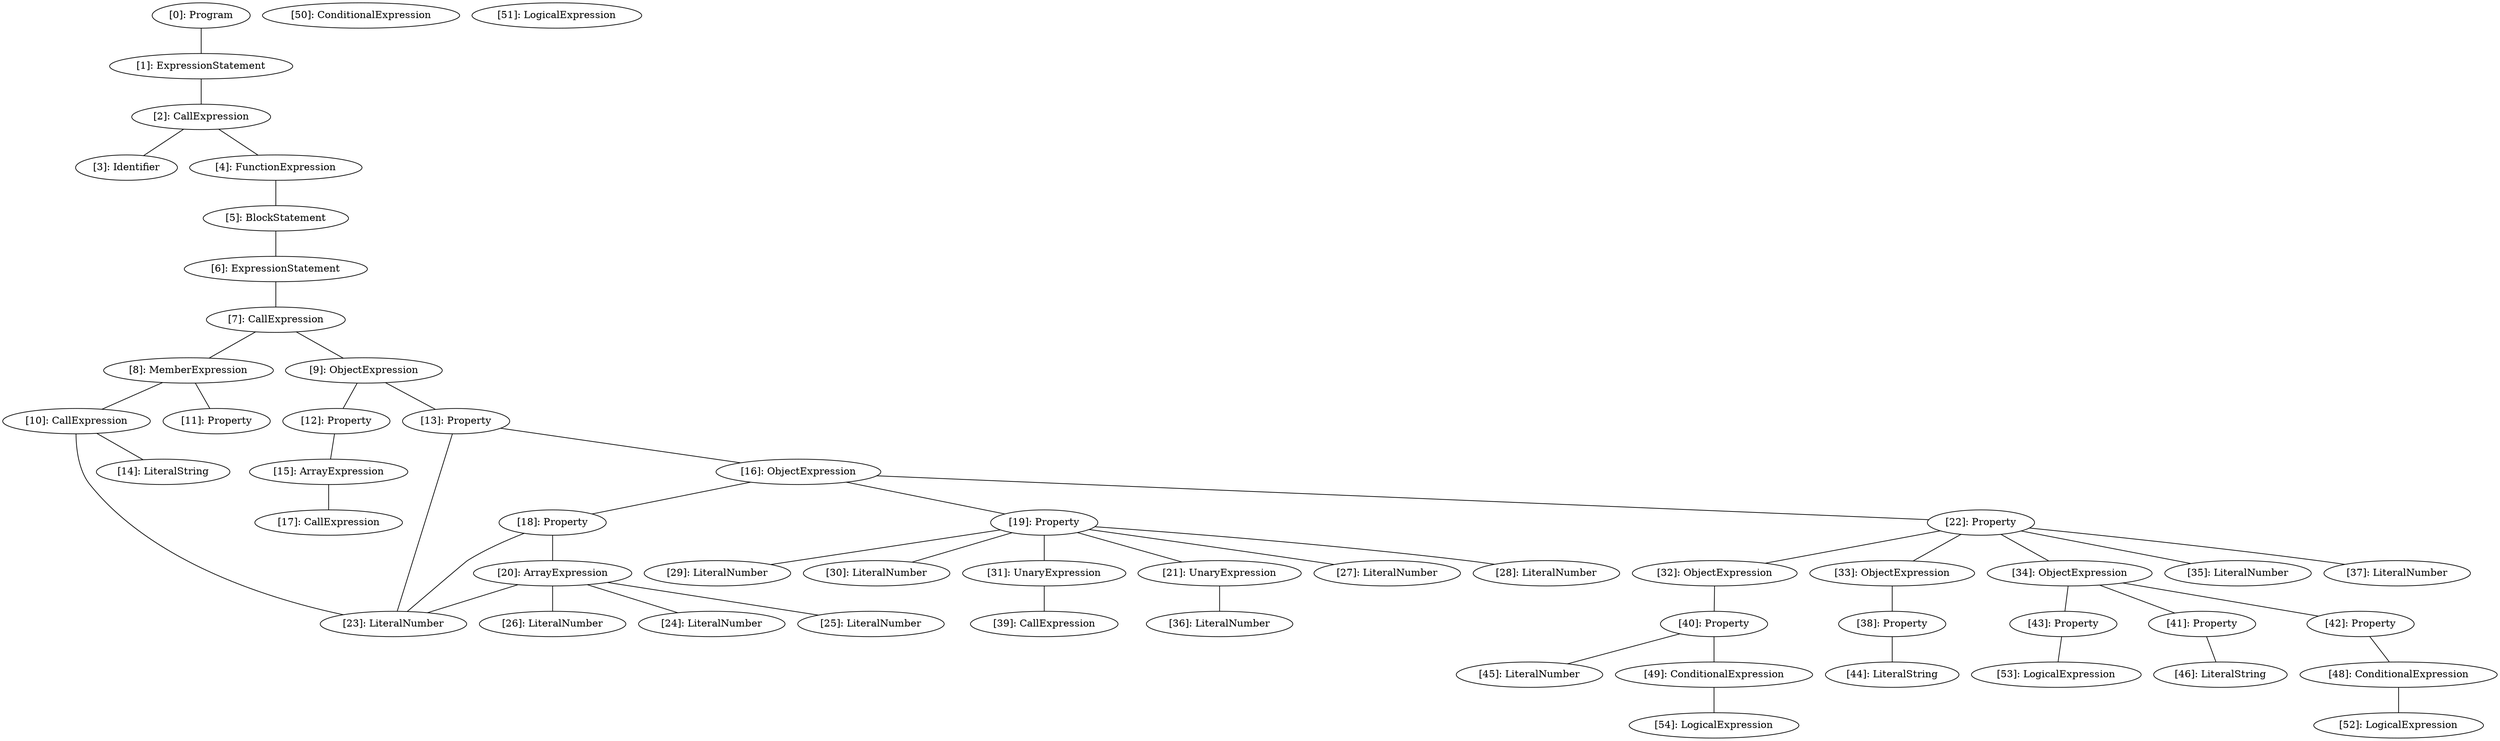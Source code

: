 // Result
graph {
	0 [label="[0]: Program"]
	1 [label="[1]: ExpressionStatement"]
	2 [label="[2]: CallExpression"]
	3 [label="[3]: Identifier"]
	4 [label="[4]: FunctionExpression"]
	5 [label="[5]: BlockStatement"]
	6 [label="[6]: ExpressionStatement"]
	7 [label="[7]: CallExpression"]
	8 [label="[8]: MemberExpression"]
	9 [label="[9]: ObjectExpression"]
	10 [label="[10]: CallExpression"]
	11 [label="[11]: Property"]
	12 [label="[12]: Property"]
	13 [label="[13]: Property"]
	14 [label="[14]: LiteralString"]
	15 [label="[15]: ArrayExpression"]
	16 [label="[16]: ObjectExpression"]
	17 [label="[17]: CallExpression"]
	18 [label="[18]: Property"]
	19 [label="[19]: Property"]
	20 [label="[20]: ArrayExpression"]
	21 [label="[21]: UnaryExpression"]
	22 [label="[22]: Property"]
	23 [label="[23]: LiteralNumber"]
	24 [label="[24]: LiteralNumber"]
	25 [label="[25]: LiteralNumber"]
	26 [label="[26]: LiteralNumber"]
	27 [label="[27]: LiteralNumber"]
	28 [label="[28]: LiteralNumber"]
	29 [label="[29]: LiteralNumber"]
	30 [label="[30]: LiteralNumber"]
	31 [label="[31]: UnaryExpression"]
	32 [label="[32]: ObjectExpression"]
	33 [label="[33]: ObjectExpression"]
	34 [label="[34]: ObjectExpression"]
	35 [label="[35]: LiteralNumber"]
	36 [label="[36]: LiteralNumber"]
	37 [label="[37]: LiteralNumber"]
	38 [label="[38]: Property"]
	39 [label="[39]: CallExpression"]
	40 [label="[40]: Property"]
	41 [label="[41]: Property"]
	42 [label="[42]: Property"]
	43 [label="[43]: Property"]
	44 [label="[44]: LiteralString"]
	45 [label="[45]: LiteralNumber"]
	46 [label="[46]: LiteralString"]
	48 [label="[48]: ConditionalExpression"]
	49 [label="[49]: ConditionalExpression"]
	50 [label="[50]: ConditionalExpression"]
	51 [label="[51]: LogicalExpression"]
	52 [label="[52]: LogicalExpression"]
	53 [label="[53]: LogicalExpression"]
	54 [label="[54]: LogicalExpression"]
	0 -- 1
	1 -- 2
	2 -- 3
	2 -- 4
	4 -- 5
	5 -- 6
	6 -- 7
	7 -- 8
	7 -- 9
	8 -- 10
	8 -- 11
	9 -- 12
	9 -- 13
	10 -- 14
	10 -- 23
	12 -- 15
	13 -- 16
	13 -- 23
	15 -- 17
	16 -- 18
	16 -- 19
	16 -- 22
	18 -- 20
	18 -- 23
	19 -- 21
	19 -- 27
	19 -- 28
	19 -- 29
	19 -- 30
	19 -- 31
	20 -- 23
	20 -- 24
	20 -- 25
	20 -- 26
	21 -- 36
	22 -- 32
	22 -- 33
	22 -- 34
	22 -- 35
	22 -- 37
	31 -- 39
	32 -- 40
	33 -- 38
	34 -- 41
	34 -- 42
	34 -- 43
	38 -- 44
	40 -- 45
	40 -- 49
	41 -- 46
	42 -- 48
	43 -- 53
	48 -- 52
	49 -- 54
}
